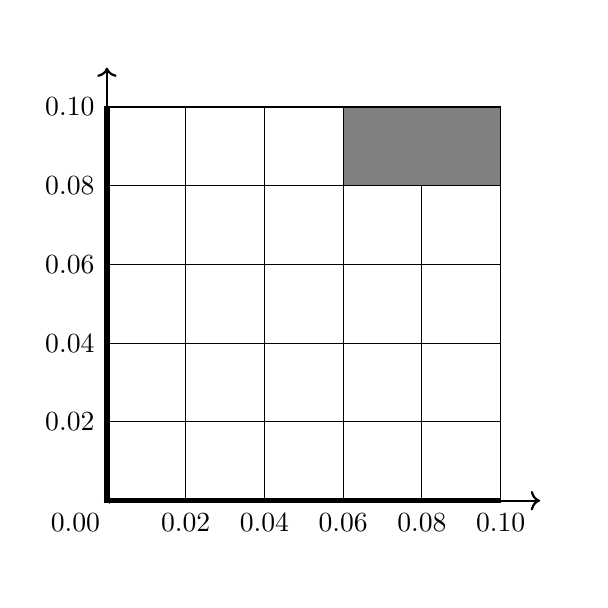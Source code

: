 \begin{tikzpicture}

% (0,0) is bottom left and (5,5) is top right.

% Force a specific size.
\draw[opacity=0] (-1,-1) rectangle (6,6);

% Outer border.
\draw (0,0) -- (5,0) -- (5,5) -- (0,5) -- cycle;

% Horizontal lines.
\draw (0,1) -- (5,1);
\draw (0,2) -- (5,2);
\draw (0,3) -- (5,3);
\draw (0,4) -- (5,4);

% Vertical lines.
\draw (1,0) -- (1,5);
\draw (2,0) -- (2,5);
\draw (3,0) -- (3,5);
\draw (4,0) -- (4,5);

% Fill the inter conductor.
\filldraw[fill=gray,draw=black] (3,5) rectangle (5,4);

% Darken the outer conductor's edges.
\draw[line width=2pt] (5,0) -- (0,0) -- (0,5);

% Add coordinate axes.
\draw[thick,->] (0,0) -- (0,5.5);
\draw[thick,->] (0,0) -- (5.5,0);

% Axes origin node.
\draw (-1pt,1pt) -- (1pt,-1pt) node[anchor=north east] {$0.00$};

% X axis nodes.
\draw (1,1pt) -- (1,-1pt) node[anchor=north] {$0.02$};
\draw (2,1pt) -- (2,-1pt) node[anchor=north] {$0.04$};
\draw (3,1pt) -- (3,-1pt) node[anchor=north] {$0.06$};
\draw (4,1pt) -- (4,-1pt) node[anchor=north] {$0.08$};
\draw (5,1pt) -- (5,-1pt) node[anchor=north] {$0.10$};

% Y axis nodes.
\draw (1pt,1) -- (-1pt,1) node[anchor=east] {$0.02$};
\draw (1pt,2) -- (-1pt,2) node[anchor=east] {$0.04$};
\draw (1pt,3) -- (-1pt,3) node[anchor=east] {$0.06$};
\draw (1pt,4) -- (-1pt,4) node[anchor=east] {$0.08$};
\draw (1pt,5) -- (-1pt,5) node[anchor=east] {$0.10$};

\end{tikzpicture}